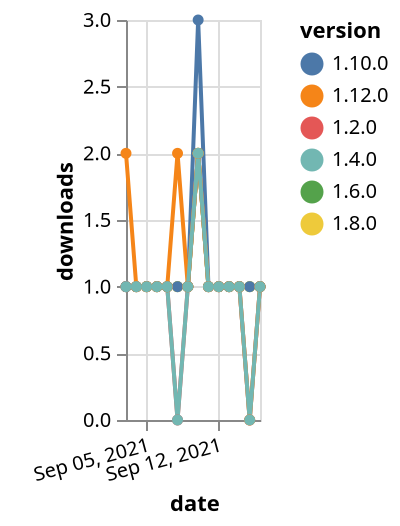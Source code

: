 {"$schema": "https://vega.github.io/schema/vega-lite/v5.json", "description": "A simple bar chart with embedded data.", "data": {"values": [{"date": "2021-09-03", "total": 194, "delta": 1, "version": "1.6.0"}, {"date": "2021-09-04", "total": 195, "delta": 1, "version": "1.6.0"}, {"date": "2021-09-05", "total": 196, "delta": 1, "version": "1.6.0"}, {"date": "2021-09-06", "total": 197, "delta": 1, "version": "1.6.0"}, {"date": "2021-09-07", "total": 198, "delta": 1, "version": "1.6.0"}, {"date": "2021-09-08", "total": 199, "delta": 1, "version": "1.6.0"}, {"date": "2021-09-09", "total": 200, "delta": 1, "version": "1.6.0"}, {"date": "2021-09-10", "total": 202, "delta": 2, "version": "1.6.0"}, {"date": "2021-09-11", "total": 203, "delta": 1, "version": "1.6.0"}, {"date": "2021-09-12", "total": 204, "delta": 1, "version": "1.6.0"}, {"date": "2021-09-13", "total": 205, "delta": 1, "version": "1.6.0"}, {"date": "2021-09-14", "total": 206, "delta": 1, "version": "1.6.0"}, {"date": "2021-09-15", "total": 207, "delta": 1, "version": "1.6.0"}, {"date": "2021-09-16", "total": 208, "delta": 1, "version": "1.6.0"}, {"date": "2021-09-03", "total": 173, "delta": 1, "version": "1.8.0"}, {"date": "2021-09-04", "total": 174, "delta": 1, "version": "1.8.0"}, {"date": "2021-09-05", "total": 175, "delta": 1, "version": "1.8.0"}, {"date": "2021-09-06", "total": 176, "delta": 1, "version": "1.8.0"}, {"date": "2021-09-07", "total": 177, "delta": 1, "version": "1.8.0"}, {"date": "2021-09-08", "total": 178, "delta": 1, "version": "1.8.0"}, {"date": "2021-09-09", "total": 179, "delta": 1, "version": "1.8.0"}, {"date": "2021-09-10", "total": 181, "delta": 2, "version": "1.8.0"}, {"date": "2021-09-11", "total": 182, "delta": 1, "version": "1.8.0"}, {"date": "2021-09-12", "total": 183, "delta": 1, "version": "1.8.0"}, {"date": "2021-09-13", "total": 184, "delta": 1, "version": "1.8.0"}, {"date": "2021-09-14", "total": 185, "delta": 1, "version": "1.8.0"}, {"date": "2021-09-15", "total": 186, "delta": 1, "version": "1.8.0"}, {"date": "2021-09-16", "total": 187, "delta": 1, "version": "1.8.0"}, {"date": "2021-09-03", "total": 200, "delta": 1, "version": "1.10.0"}, {"date": "2021-09-04", "total": 201, "delta": 1, "version": "1.10.0"}, {"date": "2021-09-05", "total": 202, "delta": 1, "version": "1.10.0"}, {"date": "2021-09-06", "total": 203, "delta": 1, "version": "1.10.0"}, {"date": "2021-09-07", "total": 204, "delta": 1, "version": "1.10.0"}, {"date": "2021-09-08", "total": 205, "delta": 1, "version": "1.10.0"}, {"date": "2021-09-09", "total": 206, "delta": 1, "version": "1.10.0"}, {"date": "2021-09-10", "total": 209, "delta": 3, "version": "1.10.0"}, {"date": "2021-09-11", "total": 210, "delta": 1, "version": "1.10.0"}, {"date": "2021-09-12", "total": 211, "delta": 1, "version": "1.10.0"}, {"date": "2021-09-13", "total": 212, "delta": 1, "version": "1.10.0"}, {"date": "2021-09-14", "total": 213, "delta": 1, "version": "1.10.0"}, {"date": "2021-09-15", "total": 214, "delta": 1, "version": "1.10.0"}, {"date": "2021-09-16", "total": 215, "delta": 1, "version": "1.10.0"}, {"date": "2021-09-03", "total": 251, "delta": 1, "version": "1.2.0"}, {"date": "2021-09-04", "total": 252, "delta": 1, "version": "1.2.0"}, {"date": "2021-09-05", "total": 253, "delta": 1, "version": "1.2.0"}, {"date": "2021-09-06", "total": 254, "delta": 1, "version": "1.2.0"}, {"date": "2021-09-07", "total": 255, "delta": 1, "version": "1.2.0"}, {"date": "2021-09-08", "total": 255, "delta": 0, "version": "1.2.0"}, {"date": "2021-09-09", "total": 256, "delta": 1, "version": "1.2.0"}, {"date": "2021-09-10", "total": 258, "delta": 2, "version": "1.2.0"}, {"date": "2021-09-11", "total": 259, "delta": 1, "version": "1.2.0"}, {"date": "2021-09-12", "total": 260, "delta": 1, "version": "1.2.0"}, {"date": "2021-09-13", "total": 261, "delta": 1, "version": "1.2.0"}, {"date": "2021-09-14", "total": 262, "delta": 1, "version": "1.2.0"}, {"date": "2021-09-15", "total": 262, "delta": 0, "version": "1.2.0"}, {"date": "2021-09-16", "total": 263, "delta": 1, "version": "1.2.0"}, {"date": "2021-09-03", "total": 134, "delta": 2, "version": "1.12.0"}, {"date": "2021-09-04", "total": 135, "delta": 1, "version": "1.12.0"}, {"date": "2021-09-05", "total": 136, "delta": 1, "version": "1.12.0"}, {"date": "2021-09-06", "total": 137, "delta": 1, "version": "1.12.0"}, {"date": "2021-09-07", "total": 138, "delta": 1, "version": "1.12.0"}, {"date": "2021-09-08", "total": 140, "delta": 2, "version": "1.12.0"}, {"date": "2021-09-09", "total": 141, "delta": 1, "version": "1.12.0"}, {"date": "2021-09-10", "total": 143, "delta": 2, "version": "1.12.0"}, {"date": "2021-09-11", "total": 144, "delta": 1, "version": "1.12.0"}, {"date": "2021-09-12", "total": 145, "delta": 1, "version": "1.12.0"}, {"date": "2021-09-13", "total": 146, "delta": 1, "version": "1.12.0"}, {"date": "2021-09-14", "total": 147, "delta": 1, "version": "1.12.0"}, {"date": "2021-09-15", "total": 147, "delta": 0, "version": "1.12.0"}, {"date": "2021-09-16", "total": 148, "delta": 1, "version": "1.12.0"}, {"date": "2021-09-03", "total": 201, "delta": 1, "version": "1.4.0"}, {"date": "2021-09-04", "total": 202, "delta": 1, "version": "1.4.0"}, {"date": "2021-09-05", "total": 203, "delta": 1, "version": "1.4.0"}, {"date": "2021-09-06", "total": 204, "delta": 1, "version": "1.4.0"}, {"date": "2021-09-07", "total": 205, "delta": 1, "version": "1.4.0"}, {"date": "2021-09-08", "total": 205, "delta": 0, "version": "1.4.0"}, {"date": "2021-09-09", "total": 206, "delta": 1, "version": "1.4.0"}, {"date": "2021-09-10", "total": 208, "delta": 2, "version": "1.4.0"}, {"date": "2021-09-11", "total": 209, "delta": 1, "version": "1.4.0"}, {"date": "2021-09-12", "total": 210, "delta": 1, "version": "1.4.0"}, {"date": "2021-09-13", "total": 211, "delta": 1, "version": "1.4.0"}, {"date": "2021-09-14", "total": 212, "delta": 1, "version": "1.4.0"}, {"date": "2021-09-15", "total": 212, "delta": 0, "version": "1.4.0"}, {"date": "2021-09-16", "total": 213, "delta": 1, "version": "1.4.0"}]}, "width": "container", "mark": {"type": "line", "point": {"filled": true}}, "encoding": {"x": {"field": "date", "type": "temporal", "timeUnit": "yearmonthdate", "title": "date", "axis": {"labelAngle": -15}}, "y": {"field": "delta", "type": "quantitative", "title": "downloads"}, "color": {"field": "version", "type": "nominal"}, "tooltip": {"field": "delta"}}}